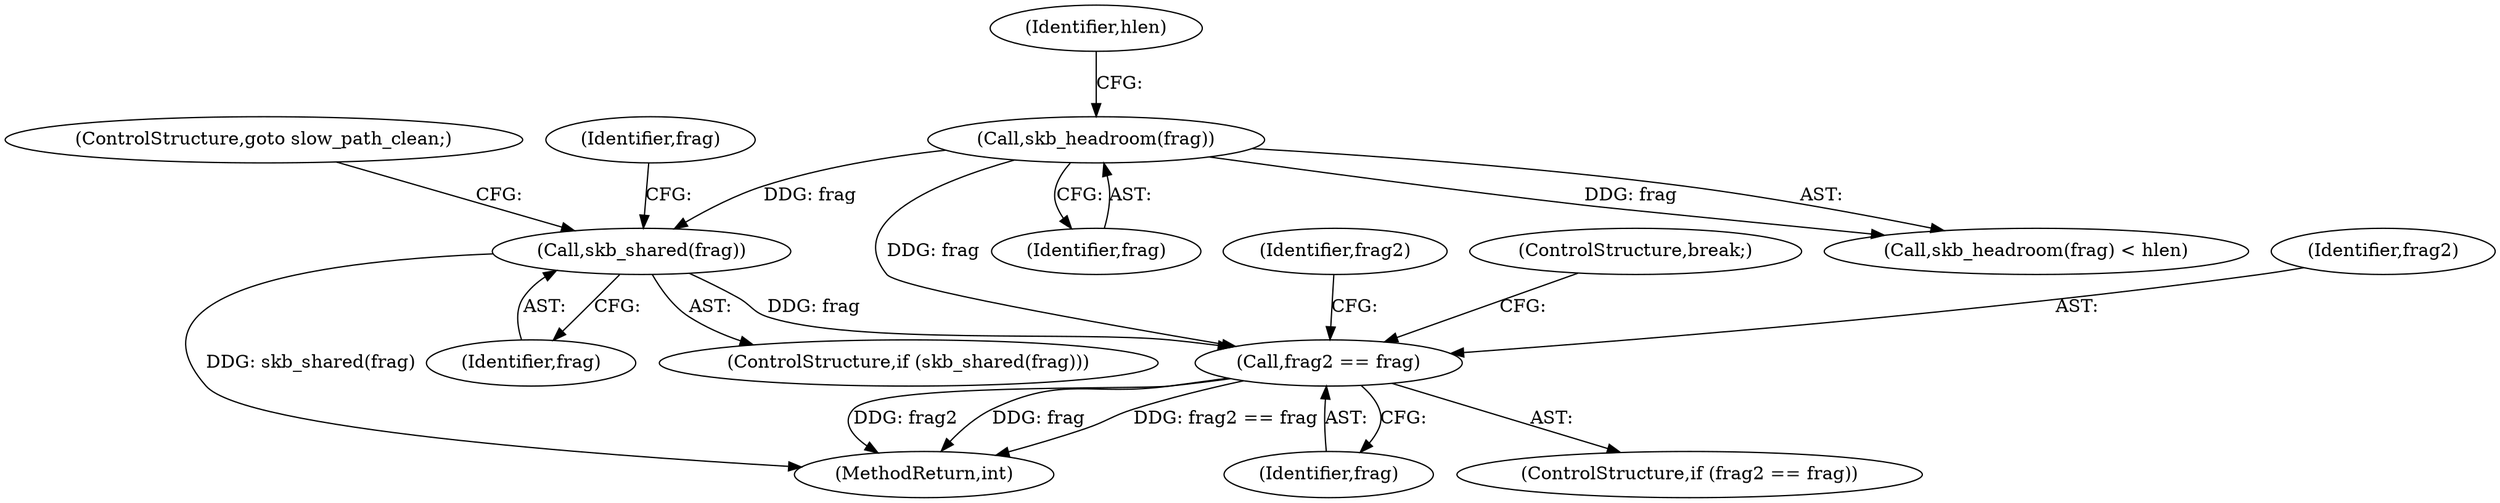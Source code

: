 digraph "0_linux_87c48fa3b4630905f98268dde838ee43626a060c_1@pointer" {
"1000298" [label="(Call,skb_shared(frag))"];
"1000293" [label="(Call,skb_headroom(frag))"];
"1000619" [label="(Call,frag2 == frag)"];
"1000300" [label="(ControlStructure,goto slow_path_clean;)"];
"1000293" [label="(Call,skb_headroom(frag))"];
"1000618" [label="(ControlStructure,if (frag2 == frag))"];
"1000625" [label="(Identifier,frag2)"];
"1000292" [label="(Call,skb_headroom(frag) < hlen)"];
"1000303" [label="(Identifier,frag)"];
"1000299" [label="(Identifier,frag)"];
"1000294" [label="(Identifier,frag)"];
"1000621" [label="(Identifier,frag)"];
"1000622" [label="(ControlStructure,break;)"];
"1000297" [label="(ControlStructure,if (skb_shared(frag)))"];
"1000620" [label="(Identifier,frag2)"];
"1000298" [label="(Call,skb_shared(frag))"];
"1000619" [label="(Call,frag2 == frag)"];
"1000295" [label="(Identifier,hlen)"];
"1000872" [label="(MethodReturn,int)"];
"1000298" -> "1000297"  [label="AST: "];
"1000298" -> "1000299"  [label="CFG: "];
"1000299" -> "1000298"  [label="AST: "];
"1000300" -> "1000298"  [label="CFG: "];
"1000303" -> "1000298"  [label="CFG: "];
"1000298" -> "1000872"  [label="DDG: skb_shared(frag)"];
"1000293" -> "1000298"  [label="DDG: frag"];
"1000298" -> "1000619"  [label="DDG: frag"];
"1000293" -> "1000292"  [label="AST: "];
"1000293" -> "1000294"  [label="CFG: "];
"1000294" -> "1000293"  [label="AST: "];
"1000295" -> "1000293"  [label="CFG: "];
"1000293" -> "1000292"  [label="DDG: frag"];
"1000293" -> "1000619"  [label="DDG: frag"];
"1000619" -> "1000618"  [label="AST: "];
"1000619" -> "1000621"  [label="CFG: "];
"1000620" -> "1000619"  [label="AST: "];
"1000621" -> "1000619"  [label="AST: "];
"1000622" -> "1000619"  [label="CFG: "];
"1000625" -> "1000619"  [label="CFG: "];
"1000619" -> "1000872"  [label="DDG: frag"];
"1000619" -> "1000872"  [label="DDG: frag2 == frag"];
"1000619" -> "1000872"  [label="DDG: frag2"];
}
